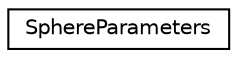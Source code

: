 digraph "Иерархия классов. Графический вид."
{
  edge [fontname="Helvetica",fontsize="10",labelfontname="Helvetica",labelfontsize="10"];
  node [fontname="Helvetica",fontsize="10",shape=record];
  rankdir="LR";
  Node0 [label="SphereParameters",height=0.2,width=0.4,color="black", fillcolor="white", style="filled",URL="$struct_sphere_parameters.html",tooltip="Структура для хранения параметров сферы "];
}
